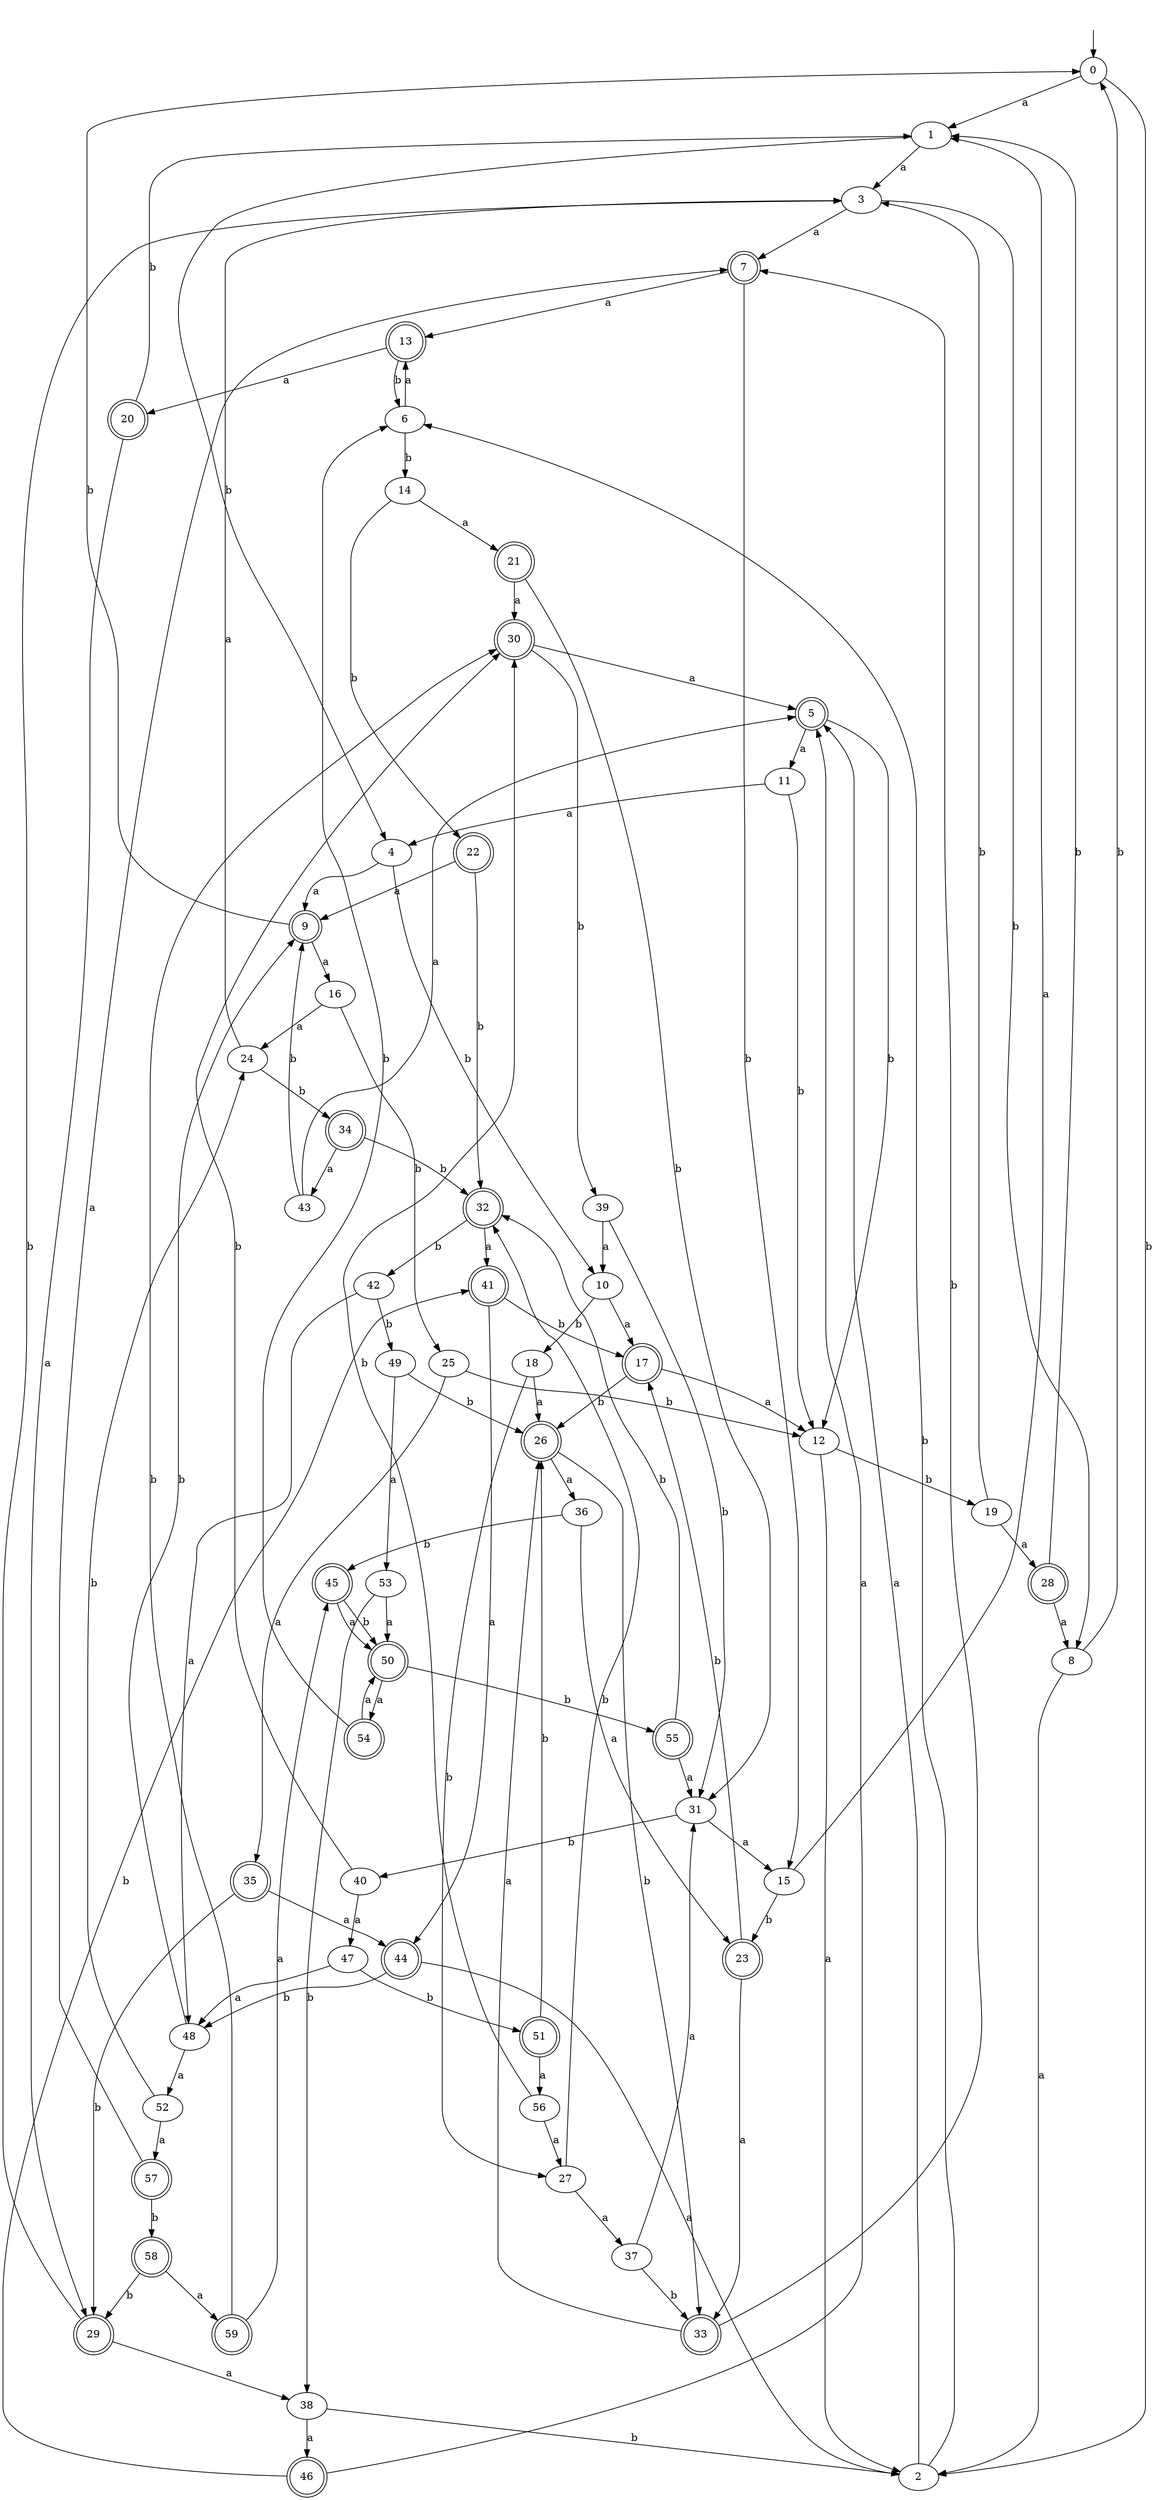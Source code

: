 digraph RandomDFA {
  __start0 [label="", shape=none];
  __start0 -> 0 [label=""];
  0 [shape=circle]
  0 -> 1 [label="a"]
  0 -> 2 [label="b"]
  1
  1 -> 3 [label="a"]
  1 -> 4 [label="b"]
  2
  2 -> 5 [label="a"]
  2 -> 6 [label="b"]
  3
  3 -> 7 [label="a"]
  3 -> 8 [label="b"]
  4
  4 -> 9 [label="a"]
  4 -> 10 [label="b"]
  5 [shape=doublecircle]
  5 -> 11 [label="a"]
  5 -> 12 [label="b"]
  6
  6 -> 13 [label="a"]
  6 -> 14 [label="b"]
  7 [shape=doublecircle]
  7 -> 13 [label="a"]
  7 -> 15 [label="b"]
  8
  8 -> 2 [label="a"]
  8 -> 0 [label="b"]
  9 [shape=doublecircle]
  9 -> 16 [label="a"]
  9 -> 0 [label="b"]
  10
  10 -> 17 [label="a"]
  10 -> 18 [label="b"]
  11
  11 -> 4 [label="a"]
  11 -> 12 [label="b"]
  12
  12 -> 2 [label="a"]
  12 -> 19 [label="b"]
  13 [shape=doublecircle]
  13 -> 20 [label="a"]
  13 -> 6 [label="b"]
  14
  14 -> 21 [label="a"]
  14 -> 22 [label="b"]
  15
  15 -> 1 [label="a"]
  15 -> 23 [label="b"]
  16
  16 -> 24 [label="a"]
  16 -> 25 [label="b"]
  17 [shape=doublecircle]
  17 -> 12 [label="a"]
  17 -> 26 [label="b"]
  18
  18 -> 26 [label="a"]
  18 -> 27 [label="b"]
  19
  19 -> 28 [label="a"]
  19 -> 3 [label="b"]
  20 [shape=doublecircle]
  20 -> 29 [label="a"]
  20 -> 1 [label="b"]
  21 [shape=doublecircle]
  21 -> 30 [label="a"]
  21 -> 31 [label="b"]
  22 [shape=doublecircle]
  22 -> 9 [label="a"]
  22 -> 32 [label="b"]
  23 [shape=doublecircle]
  23 -> 33 [label="a"]
  23 -> 17 [label="b"]
  24
  24 -> 3 [label="a"]
  24 -> 34 [label="b"]
  25
  25 -> 35 [label="a"]
  25 -> 12 [label="b"]
  26 [shape=doublecircle]
  26 -> 36 [label="a"]
  26 -> 33 [label="b"]
  27
  27 -> 37 [label="a"]
  27 -> 32 [label="b"]
  28 [shape=doublecircle]
  28 -> 8 [label="a"]
  28 -> 1 [label="b"]
  29 [shape=doublecircle]
  29 -> 38 [label="a"]
  29 -> 3 [label="b"]
  30 [shape=doublecircle]
  30 -> 5 [label="a"]
  30 -> 39 [label="b"]
  31
  31 -> 15 [label="a"]
  31 -> 40 [label="b"]
  32 [shape=doublecircle]
  32 -> 41 [label="a"]
  32 -> 42 [label="b"]
  33 [shape=doublecircle]
  33 -> 26 [label="a"]
  33 -> 7 [label="b"]
  34 [shape=doublecircle]
  34 -> 43 [label="a"]
  34 -> 32 [label="b"]
  35 [shape=doublecircle]
  35 -> 44 [label="a"]
  35 -> 29 [label="b"]
  36
  36 -> 23 [label="a"]
  36 -> 45 [label="b"]
  37
  37 -> 31 [label="a"]
  37 -> 33 [label="b"]
  38
  38 -> 46 [label="a"]
  38 -> 2 [label="b"]
  39
  39 -> 10 [label="a"]
  39 -> 31 [label="b"]
  40
  40 -> 47 [label="a"]
  40 -> 30 [label="b"]
  41 [shape=doublecircle]
  41 -> 44 [label="a"]
  41 -> 17 [label="b"]
  42
  42 -> 48 [label="a"]
  42 -> 49 [label="b"]
  43
  43 -> 5 [label="a"]
  43 -> 9 [label="b"]
  44 [shape=doublecircle]
  44 -> 2 [label="a"]
  44 -> 48 [label="b"]
  45 [shape=doublecircle]
  45 -> 50 [label="a"]
  45 -> 50 [label="b"]
  46 [shape=doublecircle]
  46 -> 5 [label="a"]
  46 -> 41 [label="b"]
  47
  47 -> 48 [label="a"]
  47 -> 51 [label="b"]
  48
  48 -> 52 [label="a"]
  48 -> 9 [label="b"]
  49
  49 -> 53 [label="a"]
  49 -> 26 [label="b"]
  50 [shape=doublecircle]
  50 -> 54 [label="a"]
  50 -> 55 [label="b"]
  51 [shape=doublecircle]
  51 -> 56 [label="a"]
  51 -> 26 [label="b"]
  52
  52 -> 57 [label="a"]
  52 -> 24 [label="b"]
  53
  53 -> 50 [label="a"]
  53 -> 38 [label="b"]
  54 [shape=doublecircle]
  54 -> 50 [label="a"]
  54 -> 6 [label="b"]
  55 [shape=doublecircle]
  55 -> 31 [label="a"]
  55 -> 32 [label="b"]
  56
  56 -> 27 [label="a"]
  56 -> 30 [label="b"]
  57 [shape=doublecircle]
  57 -> 7 [label="a"]
  57 -> 58 [label="b"]
  58 [shape=doublecircle]
  58 -> 59 [label="a"]
  58 -> 29 [label="b"]
  59 [shape=doublecircle]
  59 -> 45 [label="a"]
  59 -> 30 [label="b"]
}
